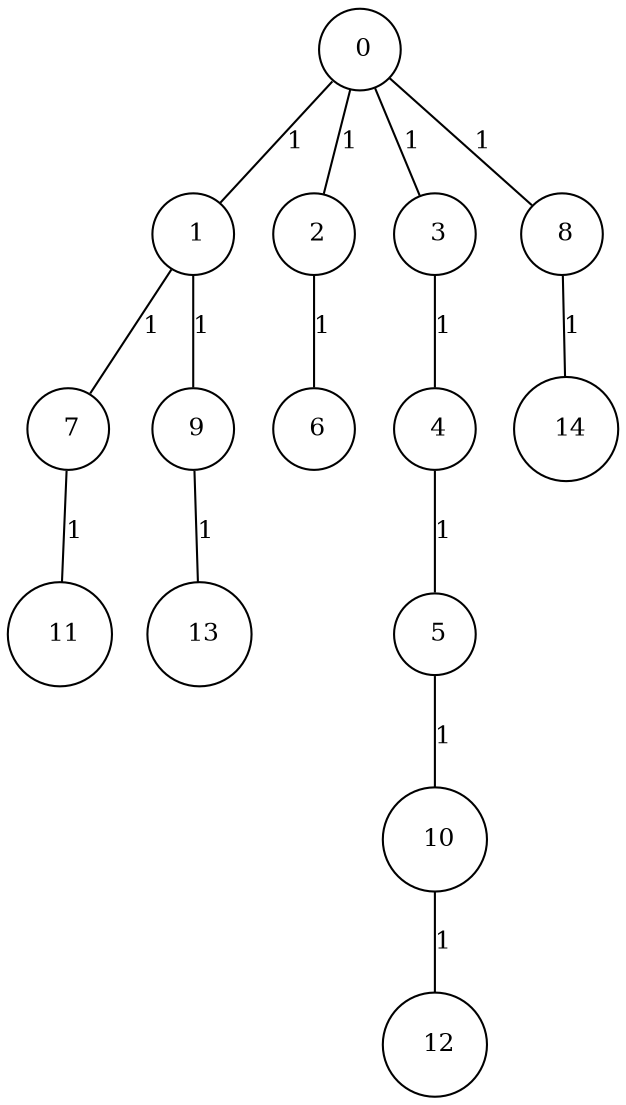 graph G {
size="8.5,11;"
ratio = "expand;"
fixedsize="true;"
overlap="scale;"
node[shape=circle,width=.12,hight=.12,fontsize=12]
edge[fontsize=12]

0[label=" 0" color=black, pos="2.1928954,1.3624789!"];
1[label=" 1" color=black, pos="0.72996143,1.0582099!"];
2[label=" 2" color=black, pos="2.0439077,2.8624084!"];
3[label=" 3" color=black, pos="0.46676936,0.44480775!"];
4[label=" 4" color=black, pos="2.3360601,1.0619873!"];
5[label=" 5" color=black, pos="1.4979548,0.80415662!"];
6[label=" 6" color=black, pos="0.62863036,1.987704!"];
7[label=" 7" color=black, pos="2.7537691,2.2393297!"];
8[label=" 8" color=black, pos="1.6549216,0.32439482!"];
9[label=" 9" color=black, pos="1.7698467,2.6336981!"];
10[label=" 10" color=black, pos="0.42485635,1.9914993!"];
11[label=" 11" color=black, pos="2.8076449,2.708512!"];
12[label=" 12" color=black, pos="2.1738516,2.9402543!"];
13[label=" 13" color=black, pos="0.74354962,1.5938946!"];
14[label=" 14" color=black, pos="0.8054194,2.7217829!"];
0--1[label="1"]
0--2[label="1"]
0--3[label="1"]
0--8[label="1"]
1--7[label="1"]
1--9[label="1"]
2--6[label="1"]
3--4[label="1"]
4--5[label="1"]
5--10[label="1"]
7--11[label="1"]
8--14[label="1"]
9--13[label="1"]
10--12[label="1"]

}
